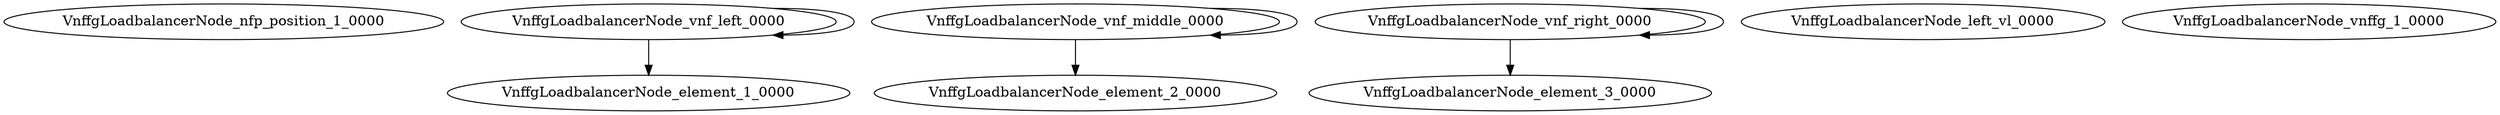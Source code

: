 strict digraph G {
  VnffgLoadbalancerNode_nfp_position_1_0000;
  VnffgLoadbalancerNode_vnf_left_0000;
  VnffgLoadbalancerNode_element_1_0000;
  VnffgLoadbalancerNode_vnf_left_0000;
  VnffgLoadbalancerNode_vnf_left_0000;
  VnffgLoadbalancerNode_vnf_middle_0000;
  VnffgLoadbalancerNode_element_2_0000;
  VnffgLoadbalancerNode_vnf_middle_0000;
  VnffgLoadbalancerNode_vnf_middle_0000;
  VnffgLoadbalancerNode_vnf_right_0000;
  VnffgLoadbalancerNode_element_3_0000;
  VnffgLoadbalancerNode_vnf_right_0000;
  VnffgLoadbalancerNode_vnf_right_0000;
  VnffgLoadbalancerNode_left_vl_0000;
  VnffgLoadbalancerNode_vnffg_1_0000;
  VnffgLoadbalancerNode_vnf_left_0000;
  VnffgLoadbalancerNode_vnf_left_0000;
  VnffgLoadbalancerNode_vnf_left_0000;
  VnffgLoadbalancerNode_element_1_0000;
  VnffgLoadbalancerNode_vnf_left_0000;
  VnffgLoadbalancerNode_vnf_left_0000;
  VnffgLoadbalancerNode_element_1_0000;
  VnffgLoadbalancerNode_vnf_left_0000;
  VnffgLoadbalancerNode_vnf_left_0000;
  VnffgLoadbalancerNode_element_1_0000;
  VnffgLoadbalancerNode_vnf_left_0000;
  VnffgLoadbalancerNode_vnf_left_0000;
  VnffgLoadbalancerNode_vnf_middle_0000;
  VnffgLoadbalancerNode_vnf_middle_0000;
  VnffgLoadbalancerNode_vnf_middle_0000;
  VnffgLoadbalancerNode_element_2_0000;
  VnffgLoadbalancerNode_vnf_middle_0000;
  VnffgLoadbalancerNode_vnf_middle_0000;
  VnffgLoadbalancerNode_element_2_0000;
  VnffgLoadbalancerNode_vnf_middle_0000;
  VnffgLoadbalancerNode_vnf_middle_0000;
  VnffgLoadbalancerNode_element_2_0000;
  VnffgLoadbalancerNode_vnf_middle_0000;
  VnffgLoadbalancerNode_vnf_middle_0000;
  VnffgLoadbalancerNode_vnf_right_0000;
  VnffgLoadbalancerNode_vnf_right_0000;
  VnffgLoadbalancerNode_vnf_right_0000;
  VnffgLoadbalancerNode_element_3_0000;
  VnffgLoadbalancerNode_vnf_right_0000;
  VnffgLoadbalancerNode_vnf_right_0000;
  VnffgLoadbalancerNode_element_3_0000;
  VnffgLoadbalancerNode_vnf_right_0000;
  VnffgLoadbalancerNode_vnf_right_0000;
  VnffgLoadbalancerNode_element_3_0000;
  VnffgLoadbalancerNode_vnf_right_0000;
  VnffgLoadbalancerNode_vnf_right_0000;
  VnffgLoadbalancerNode_vnf_left_0000 -> VnffgLoadbalancerNode_element_1_0000;
  VnffgLoadbalancerNode_vnf_left_0000 -> VnffgLoadbalancerNode_vnf_left_0000;
  VnffgLoadbalancerNode_vnf_left_0000 -> VnffgLoadbalancerNode_vnf_left_0000;
  VnffgLoadbalancerNode_vnf_middle_0000 -> VnffgLoadbalancerNode_element_2_0000;
  VnffgLoadbalancerNode_vnf_middle_0000 -> VnffgLoadbalancerNode_vnf_middle_0000;
  VnffgLoadbalancerNode_vnf_middle_0000 -> VnffgLoadbalancerNode_vnf_middle_0000;
  VnffgLoadbalancerNode_vnf_right_0000 -> VnffgLoadbalancerNode_element_3_0000;
  VnffgLoadbalancerNode_vnf_right_0000 -> VnffgLoadbalancerNode_vnf_right_0000;
  VnffgLoadbalancerNode_vnf_right_0000 -> VnffgLoadbalancerNode_vnf_right_0000;
  VnffgLoadbalancerNode_vnf_left_0000 -> VnffgLoadbalancerNode_vnf_left_0000;
  VnffgLoadbalancerNode_vnf_left_0000 -> VnffgLoadbalancerNode_vnf_left_0000;
  VnffgLoadbalancerNode_vnf_left_0000 -> VnffgLoadbalancerNode_element_1_0000;
  VnffgLoadbalancerNode_vnf_left_0000 -> VnffgLoadbalancerNode_vnf_left_0000;
  VnffgLoadbalancerNode_vnf_left_0000 -> VnffgLoadbalancerNode_element_1_0000;
  VnffgLoadbalancerNode_vnf_left_0000 -> VnffgLoadbalancerNode_vnf_left_0000;
  VnffgLoadbalancerNode_vnf_left_0000 -> VnffgLoadbalancerNode_element_1_0000;
  VnffgLoadbalancerNode_vnf_left_0000 -> VnffgLoadbalancerNode_vnf_left_0000;
  VnffgLoadbalancerNode_vnf_left_0000 -> VnffgLoadbalancerNode_vnf_left_0000;
  VnffgLoadbalancerNode_vnf_middle_0000 -> VnffgLoadbalancerNode_vnf_middle_0000;
  VnffgLoadbalancerNode_vnf_middle_0000 -> VnffgLoadbalancerNode_vnf_middle_0000;
  VnffgLoadbalancerNode_vnf_middle_0000 -> VnffgLoadbalancerNode_element_2_0000;
  VnffgLoadbalancerNode_vnf_middle_0000 -> VnffgLoadbalancerNode_vnf_middle_0000;
  VnffgLoadbalancerNode_vnf_middle_0000 -> VnffgLoadbalancerNode_element_2_0000;
  VnffgLoadbalancerNode_vnf_middle_0000 -> VnffgLoadbalancerNode_vnf_middle_0000;
  VnffgLoadbalancerNode_vnf_middle_0000 -> VnffgLoadbalancerNode_element_2_0000;
  VnffgLoadbalancerNode_vnf_middle_0000 -> VnffgLoadbalancerNode_vnf_middle_0000;
  VnffgLoadbalancerNode_vnf_middle_0000 -> VnffgLoadbalancerNode_vnf_middle_0000;
  VnffgLoadbalancerNode_vnf_right_0000 -> VnffgLoadbalancerNode_vnf_right_0000;
  VnffgLoadbalancerNode_vnf_right_0000 -> VnffgLoadbalancerNode_vnf_right_0000;
  VnffgLoadbalancerNode_vnf_right_0000 -> VnffgLoadbalancerNode_element_3_0000;
  VnffgLoadbalancerNode_vnf_right_0000 -> VnffgLoadbalancerNode_vnf_right_0000;
  VnffgLoadbalancerNode_vnf_right_0000 -> VnffgLoadbalancerNode_element_3_0000;
  VnffgLoadbalancerNode_vnf_right_0000 -> VnffgLoadbalancerNode_vnf_right_0000;
  VnffgLoadbalancerNode_vnf_right_0000 -> VnffgLoadbalancerNode_element_3_0000;
  VnffgLoadbalancerNode_vnf_right_0000 -> VnffgLoadbalancerNode_vnf_right_0000;
  VnffgLoadbalancerNode_vnf_right_0000 -> VnffgLoadbalancerNode_vnf_right_0000;
}
